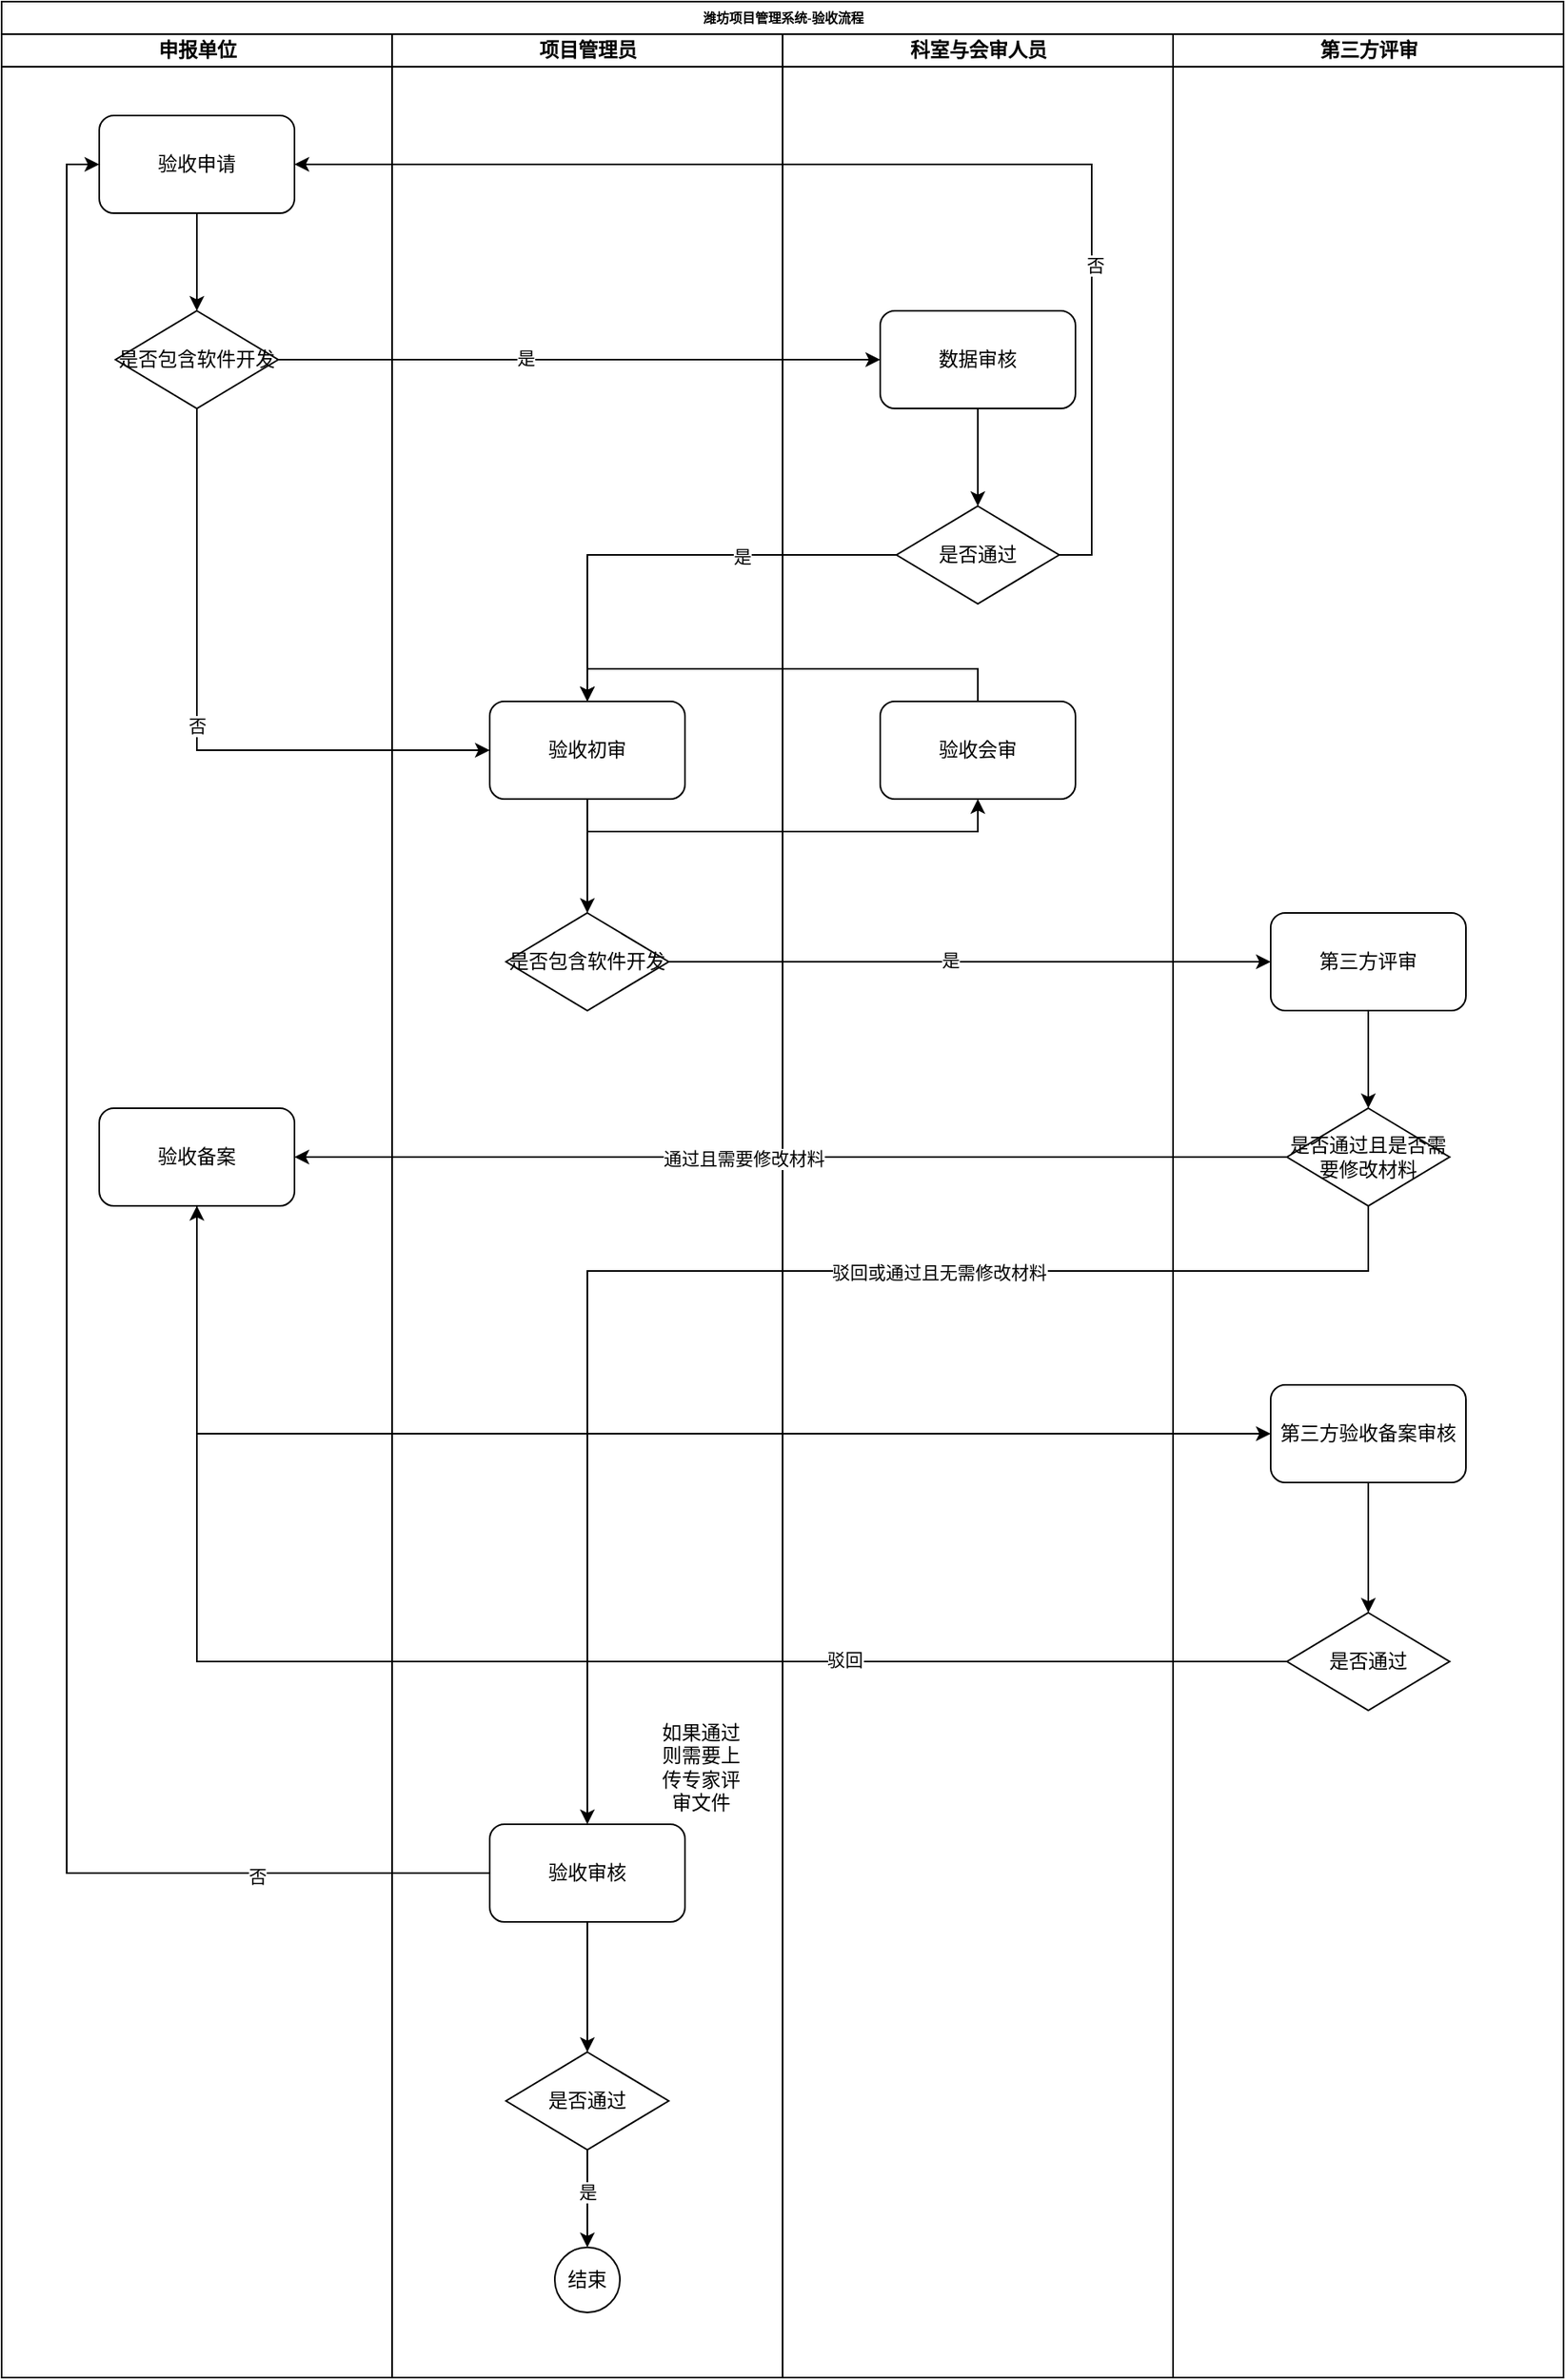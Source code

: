 <mxfile version="21.6.5" type="github">
  <diagram name="Page-1" id="74e2e168-ea6b-b213-b513-2b3c1d86103e">
    <mxGraphModel dx="1221" dy="737" grid="1" gridSize="10" guides="1" tooltips="1" connect="1" arrows="1" fold="1" page="1" pageScale="1" pageWidth="1100" pageHeight="850" background="none" math="0" shadow="0">
      <root>
        <mxCell id="0" />
        <mxCell id="1" parent="0" />
        <mxCell id="77e6c97f196da883-1" value="潍坊项目管理系统-验收流程" style="swimlane;html=1;childLayout=stackLayout;startSize=20;rounded=0;shadow=0;labelBackgroundColor=none;strokeWidth=1;fontFamily=Verdana;fontSize=8;align=center;" parent="1" vertex="1">
          <mxGeometry x="80" y="40" width="960" height="1460" as="geometry" />
        </mxCell>
        <mxCell id="77e6c97f196da883-2" value="申报单位" style="swimlane;html=1;startSize=20;" parent="77e6c97f196da883-1" vertex="1">
          <mxGeometry y="20" width="240" height="1440" as="geometry" />
        </mxCell>
        <mxCell id="iF8CZG6Vxg7Bg4vr-x2V-8" style="edgeStyle=orthogonalEdgeStyle;rounded=0;orthogonalLoop=1;jettySize=auto;html=1;exitX=0.5;exitY=1;exitDx=0;exitDy=0;" edge="1" parent="77e6c97f196da883-2" source="iF8CZG6Vxg7Bg4vr-x2V-4" target="iF8CZG6Vxg7Bg4vr-x2V-5">
          <mxGeometry relative="1" as="geometry" />
        </mxCell>
        <mxCell id="iF8CZG6Vxg7Bg4vr-x2V-4" value="验收申请" style="rounded=1;whiteSpace=wrap;html=1;" vertex="1" parent="77e6c97f196da883-2">
          <mxGeometry x="60" y="50" width="120" height="60" as="geometry" />
        </mxCell>
        <mxCell id="iF8CZG6Vxg7Bg4vr-x2V-5" value="是否包含软件开发" style="rhombus;whiteSpace=wrap;html=1;" vertex="1" parent="77e6c97f196da883-2">
          <mxGeometry x="70" y="170" width="100" height="60" as="geometry" />
        </mxCell>
        <mxCell id="iF8CZG6Vxg7Bg4vr-x2V-33" value="验收备案" style="rounded=1;whiteSpace=wrap;html=1;" vertex="1" parent="77e6c97f196da883-2">
          <mxGeometry x="60" y="660" width="120" height="60" as="geometry" />
        </mxCell>
        <mxCell id="iF8CZG6Vxg7Bg4vr-x2V-1" value="项目管理员" style="swimlane;html=1;startSize=20;" vertex="1" parent="77e6c97f196da883-1">
          <mxGeometry x="240" y="20" width="240" height="1440" as="geometry" />
        </mxCell>
        <mxCell id="iF8CZG6Vxg7Bg4vr-x2V-27" style="edgeStyle=orthogonalEdgeStyle;rounded=0;orthogonalLoop=1;jettySize=auto;html=1;exitX=0.5;exitY=1;exitDx=0;exitDy=0;entryX=0.5;entryY=0;entryDx=0;entryDy=0;" edge="1" parent="iF8CZG6Vxg7Bg4vr-x2V-1" source="iF8CZG6Vxg7Bg4vr-x2V-11" target="iF8CZG6Vxg7Bg4vr-x2V-26">
          <mxGeometry relative="1" as="geometry" />
        </mxCell>
        <mxCell id="iF8CZG6Vxg7Bg4vr-x2V-11" value="验收初审" style="rounded=1;whiteSpace=wrap;html=1;" vertex="1" parent="iF8CZG6Vxg7Bg4vr-x2V-1">
          <mxGeometry x="60" y="410" width="120" height="60" as="geometry" />
        </mxCell>
        <mxCell id="iF8CZG6Vxg7Bg4vr-x2V-26" value="是否包含软件开发" style="rhombus;whiteSpace=wrap;html=1;" vertex="1" parent="iF8CZG6Vxg7Bg4vr-x2V-1">
          <mxGeometry x="70" y="540" width="100" height="60" as="geometry" />
        </mxCell>
        <mxCell id="iF8CZG6Vxg7Bg4vr-x2V-48" style="edgeStyle=orthogonalEdgeStyle;rounded=0;orthogonalLoop=1;jettySize=auto;html=1;exitX=0.5;exitY=1;exitDx=0;exitDy=0;entryX=0.5;entryY=0;entryDx=0;entryDy=0;" edge="1" parent="iF8CZG6Vxg7Bg4vr-x2V-1" source="iF8CZG6Vxg7Bg4vr-x2V-43" target="iF8CZG6Vxg7Bg4vr-x2V-47">
          <mxGeometry relative="1" as="geometry" />
        </mxCell>
        <mxCell id="iF8CZG6Vxg7Bg4vr-x2V-43" value="验收审核" style="rounded=1;whiteSpace=wrap;html=1;" vertex="1" parent="iF8CZG6Vxg7Bg4vr-x2V-1">
          <mxGeometry x="60" y="1100" width="120" height="60" as="geometry" />
        </mxCell>
        <mxCell id="iF8CZG6Vxg7Bg4vr-x2V-51" style="edgeStyle=orthogonalEdgeStyle;rounded=0;orthogonalLoop=1;jettySize=auto;html=1;exitX=0.5;exitY=1;exitDx=0;exitDy=0;entryX=0.5;entryY=0;entryDx=0;entryDy=0;" edge="1" parent="iF8CZG6Vxg7Bg4vr-x2V-1" source="iF8CZG6Vxg7Bg4vr-x2V-47" target="iF8CZG6Vxg7Bg4vr-x2V-50">
          <mxGeometry relative="1" as="geometry" />
        </mxCell>
        <mxCell id="iF8CZG6Vxg7Bg4vr-x2V-52" value="是" style="edgeLabel;html=1;align=center;verticalAlign=middle;resizable=0;points=[];" vertex="1" connectable="0" parent="iF8CZG6Vxg7Bg4vr-x2V-51">
          <mxGeometry x="-0.133" relative="1" as="geometry">
            <mxPoint as="offset" />
          </mxGeometry>
        </mxCell>
        <mxCell id="iF8CZG6Vxg7Bg4vr-x2V-47" value="是否通过" style="rhombus;whiteSpace=wrap;html=1;" vertex="1" parent="iF8CZG6Vxg7Bg4vr-x2V-1">
          <mxGeometry x="70" y="1240" width="100" height="60" as="geometry" />
        </mxCell>
        <mxCell id="iF8CZG6Vxg7Bg4vr-x2V-49" value="如果通过则需要上传专家评审文件" style="text;html=1;strokeColor=none;fillColor=none;align=center;verticalAlign=middle;whiteSpace=wrap;rounded=0;" vertex="1" parent="iF8CZG6Vxg7Bg4vr-x2V-1">
          <mxGeometry x="160" y="1050" width="60" height="30" as="geometry" />
        </mxCell>
        <mxCell id="iF8CZG6Vxg7Bg4vr-x2V-50" value="结束" style="ellipse;whiteSpace=wrap;html=1;aspect=fixed;" vertex="1" parent="iF8CZG6Vxg7Bg4vr-x2V-1">
          <mxGeometry x="100" y="1360" width="40" height="40" as="geometry" />
        </mxCell>
        <mxCell id="iF8CZG6Vxg7Bg4vr-x2V-2" value="科室与会审人员" style="swimlane;html=1;startSize=20;" vertex="1" parent="77e6c97f196da883-1">
          <mxGeometry x="480" y="20" width="240" height="1440" as="geometry" />
        </mxCell>
        <mxCell id="iF8CZG6Vxg7Bg4vr-x2V-12" style="edgeStyle=orthogonalEdgeStyle;rounded=0;orthogonalLoop=1;jettySize=auto;html=1;exitX=0.5;exitY=1;exitDx=0;exitDy=0;" edge="1" parent="iF8CZG6Vxg7Bg4vr-x2V-2" source="iF8CZG6Vxg7Bg4vr-x2V-6" target="iF8CZG6Vxg7Bg4vr-x2V-10">
          <mxGeometry relative="1" as="geometry" />
        </mxCell>
        <mxCell id="iF8CZG6Vxg7Bg4vr-x2V-6" value="数据审核" style="rounded=1;whiteSpace=wrap;html=1;" vertex="1" parent="iF8CZG6Vxg7Bg4vr-x2V-2">
          <mxGeometry x="60" y="170" width="120" height="60" as="geometry" />
        </mxCell>
        <mxCell id="iF8CZG6Vxg7Bg4vr-x2V-10" value="是否通过" style="rhombus;whiteSpace=wrap;html=1;" vertex="1" parent="iF8CZG6Vxg7Bg4vr-x2V-2">
          <mxGeometry x="70" y="290" width="100" height="60" as="geometry" />
        </mxCell>
        <mxCell id="iF8CZG6Vxg7Bg4vr-x2V-22" value="验收会审" style="rounded=1;whiteSpace=wrap;html=1;" vertex="1" parent="iF8CZG6Vxg7Bg4vr-x2V-2">
          <mxGeometry x="60" y="410" width="120" height="60" as="geometry" />
        </mxCell>
        <mxCell id="iF8CZG6Vxg7Bg4vr-x2V-7" style="edgeStyle=orthogonalEdgeStyle;rounded=0;orthogonalLoop=1;jettySize=auto;html=1;exitX=1;exitY=0.5;exitDx=0;exitDy=0;entryX=0;entryY=0.5;entryDx=0;entryDy=0;" edge="1" parent="77e6c97f196da883-1" source="iF8CZG6Vxg7Bg4vr-x2V-5" target="iF8CZG6Vxg7Bg4vr-x2V-6">
          <mxGeometry relative="1" as="geometry" />
        </mxCell>
        <mxCell id="iF8CZG6Vxg7Bg4vr-x2V-9" value="是" style="edgeLabel;html=1;align=center;verticalAlign=middle;resizable=0;points=[];" vertex="1" connectable="0" parent="iF8CZG6Vxg7Bg4vr-x2V-7">
          <mxGeometry x="-0.182" y="1" relative="1" as="geometry">
            <mxPoint as="offset" />
          </mxGeometry>
        </mxCell>
        <mxCell id="iF8CZG6Vxg7Bg4vr-x2V-17" style="edgeStyle=orthogonalEdgeStyle;rounded=0;orthogonalLoop=1;jettySize=auto;html=1;exitX=1;exitY=0.5;exitDx=0;exitDy=0;entryX=1;entryY=0.5;entryDx=0;entryDy=0;" edge="1" parent="77e6c97f196da883-1" source="iF8CZG6Vxg7Bg4vr-x2V-10" target="iF8CZG6Vxg7Bg4vr-x2V-4">
          <mxGeometry relative="1" as="geometry" />
        </mxCell>
        <mxCell id="iF8CZG6Vxg7Bg4vr-x2V-18" value="否" style="edgeLabel;html=1;align=center;verticalAlign=middle;resizable=0;points=[];" vertex="1" connectable="0" parent="iF8CZG6Vxg7Bg4vr-x2V-17">
          <mxGeometry x="-0.472" y="-2" relative="1" as="geometry">
            <mxPoint as="offset" />
          </mxGeometry>
        </mxCell>
        <mxCell id="iF8CZG6Vxg7Bg4vr-x2V-19" value="否" style="edgeStyle=orthogonalEdgeStyle;rounded=0;orthogonalLoop=1;jettySize=auto;html=1;exitX=0.5;exitY=1;exitDx=0;exitDy=0;entryX=0;entryY=0.5;entryDx=0;entryDy=0;" edge="1" parent="77e6c97f196da883-1" source="iF8CZG6Vxg7Bg4vr-x2V-5" target="iF8CZG6Vxg7Bg4vr-x2V-11">
          <mxGeometry relative="1" as="geometry" />
        </mxCell>
        <mxCell id="iF8CZG6Vxg7Bg4vr-x2V-20" style="edgeStyle=orthogonalEdgeStyle;rounded=0;orthogonalLoop=1;jettySize=auto;html=1;" edge="1" parent="77e6c97f196da883-1" source="iF8CZG6Vxg7Bg4vr-x2V-10" target="iF8CZG6Vxg7Bg4vr-x2V-11">
          <mxGeometry relative="1" as="geometry">
            <Array as="points">
              <mxPoint x="360" y="340" />
            </Array>
          </mxGeometry>
        </mxCell>
        <mxCell id="iF8CZG6Vxg7Bg4vr-x2V-21" value="是" style="edgeLabel;html=1;align=center;verticalAlign=middle;resizable=0;points=[];" vertex="1" connectable="0" parent="iF8CZG6Vxg7Bg4vr-x2V-20">
          <mxGeometry x="-0.321" y="1" relative="1" as="geometry">
            <mxPoint as="offset" />
          </mxGeometry>
        </mxCell>
        <mxCell id="iF8CZG6Vxg7Bg4vr-x2V-23" style="edgeStyle=orthogonalEdgeStyle;rounded=0;orthogonalLoop=1;jettySize=auto;html=1;exitX=0.5;exitY=0;exitDx=0;exitDy=0;entryX=0.5;entryY=0;entryDx=0;entryDy=0;" edge="1" parent="77e6c97f196da883-1" source="iF8CZG6Vxg7Bg4vr-x2V-22" target="iF8CZG6Vxg7Bg4vr-x2V-11">
          <mxGeometry relative="1" as="geometry" />
        </mxCell>
        <mxCell id="iF8CZG6Vxg7Bg4vr-x2V-24" style="edgeStyle=orthogonalEdgeStyle;rounded=0;orthogonalLoop=1;jettySize=auto;html=1;exitX=0.5;exitY=1;exitDx=0;exitDy=0;entryX=0.5;entryY=1;entryDx=0;entryDy=0;" edge="1" parent="77e6c97f196da883-1" source="iF8CZG6Vxg7Bg4vr-x2V-11" target="iF8CZG6Vxg7Bg4vr-x2V-22">
          <mxGeometry relative="1" as="geometry" />
        </mxCell>
        <mxCell id="iF8CZG6Vxg7Bg4vr-x2V-28" style="edgeStyle=orthogonalEdgeStyle;rounded=0;orthogonalLoop=1;jettySize=auto;html=1;exitX=1;exitY=0.5;exitDx=0;exitDy=0;" edge="1" parent="77e6c97f196da883-1" source="iF8CZG6Vxg7Bg4vr-x2V-26" target="iF8CZG6Vxg7Bg4vr-x2V-25">
          <mxGeometry relative="1" as="geometry" />
        </mxCell>
        <mxCell id="iF8CZG6Vxg7Bg4vr-x2V-29" value="是" style="edgeLabel;html=1;align=center;verticalAlign=middle;resizable=0;points=[];" vertex="1" connectable="0" parent="iF8CZG6Vxg7Bg4vr-x2V-28">
          <mxGeometry x="-0.067" y="1" relative="1" as="geometry">
            <mxPoint as="offset" />
          </mxGeometry>
        </mxCell>
        <mxCell id="iF8CZG6Vxg7Bg4vr-x2V-3" value="第三方评审" style="swimlane;html=1;startSize=20;" vertex="1" parent="77e6c97f196da883-1">
          <mxGeometry x="720" y="20" width="240" height="1440" as="geometry" />
        </mxCell>
        <mxCell id="iF8CZG6Vxg7Bg4vr-x2V-31" style="edgeStyle=orthogonalEdgeStyle;rounded=0;orthogonalLoop=1;jettySize=auto;html=1;exitX=0.5;exitY=1;exitDx=0;exitDy=0;entryX=0.5;entryY=0;entryDx=0;entryDy=0;" edge="1" parent="iF8CZG6Vxg7Bg4vr-x2V-3" source="iF8CZG6Vxg7Bg4vr-x2V-25" target="iF8CZG6Vxg7Bg4vr-x2V-30">
          <mxGeometry relative="1" as="geometry" />
        </mxCell>
        <mxCell id="iF8CZG6Vxg7Bg4vr-x2V-25" value="第三方评审" style="rounded=1;whiteSpace=wrap;html=1;" vertex="1" parent="iF8CZG6Vxg7Bg4vr-x2V-3">
          <mxGeometry x="60" y="540" width="120" height="60" as="geometry" />
        </mxCell>
        <mxCell id="iF8CZG6Vxg7Bg4vr-x2V-30" value="是否通过且是否需要修改材料" style="rhombus;whiteSpace=wrap;html=1;" vertex="1" parent="iF8CZG6Vxg7Bg4vr-x2V-3">
          <mxGeometry x="70" y="660" width="100" height="60" as="geometry" />
        </mxCell>
        <mxCell id="iF8CZG6Vxg7Bg4vr-x2V-40" style="edgeStyle=orthogonalEdgeStyle;rounded=0;orthogonalLoop=1;jettySize=auto;html=1;exitX=0.5;exitY=1;exitDx=0;exitDy=0;" edge="1" parent="iF8CZG6Vxg7Bg4vr-x2V-3" source="iF8CZG6Vxg7Bg4vr-x2V-35" target="iF8CZG6Vxg7Bg4vr-x2V-39">
          <mxGeometry relative="1" as="geometry" />
        </mxCell>
        <mxCell id="iF8CZG6Vxg7Bg4vr-x2V-35" value="第三方验收备案审核" style="rounded=1;whiteSpace=wrap;html=1;" vertex="1" parent="iF8CZG6Vxg7Bg4vr-x2V-3">
          <mxGeometry x="60" y="830" width="120" height="60" as="geometry" />
        </mxCell>
        <mxCell id="iF8CZG6Vxg7Bg4vr-x2V-39" value="是否通过" style="rhombus;whiteSpace=wrap;html=1;" vertex="1" parent="iF8CZG6Vxg7Bg4vr-x2V-3">
          <mxGeometry x="70" y="970" width="100" height="60" as="geometry" />
        </mxCell>
        <mxCell id="iF8CZG6Vxg7Bg4vr-x2V-34" style="edgeStyle=orthogonalEdgeStyle;rounded=0;orthogonalLoop=1;jettySize=auto;html=1;exitX=0;exitY=0.5;exitDx=0;exitDy=0;" edge="1" parent="77e6c97f196da883-1" source="iF8CZG6Vxg7Bg4vr-x2V-30" target="iF8CZG6Vxg7Bg4vr-x2V-33">
          <mxGeometry relative="1" as="geometry" />
        </mxCell>
        <mxCell id="iF8CZG6Vxg7Bg4vr-x2V-37" value="通过且需要修改材料" style="edgeLabel;html=1;align=center;verticalAlign=middle;resizable=0;points=[];" vertex="1" connectable="0" parent="iF8CZG6Vxg7Bg4vr-x2V-34">
          <mxGeometry x="0.096" y="1" relative="1" as="geometry">
            <mxPoint as="offset" />
          </mxGeometry>
        </mxCell>
        <mxCell id="iF8CZG6Vxg7Bg4vr-x2V-36" style="edgeStyle=orthogonalEdgeStyle;rounded=0;orthogonalLoop=1;jettySize=auto;html=1;exitX=0.5;exitY=1;exitDx=0;exitDy=0;entryX=0;entryY=0.5;entryDx=0;entryDy=0;" edge="1" parent="77e6c97f196da883-1" source="iF8CZG6Vxg7Bg4vr-x2V-33" target="iF8CZG6Vxg7Bg4vr-x2V-35">
          <mxGeometry relative="1" as="geometry" />
        </mxCell>
        <mxCell id="iF8CZG6Vxg7Bg4vr-x2V-41" style="edgeStyle=orthogonalEdgeStyle;rounded=0;orthogonalLoop=1;jettySize=auto;html=1;exitX=0;exitY=0.5;exitDx=0;exitDy=0;" edge="1" parent="77e6c97f196da883-1" source="iF8CZG6Vxg7Bg4vr-x2V-39" target="iF8CZG6Vxg7Bg4vr-x2V-33">
          <mxGeometry relative="1" as="geometry" />
        </mxCell>
        <mxCell id="iF8CZG6Vxg7Bg4vr-x2V-42" value="驳回" style="edgeLabel;html=1;align=center;verticalAlign=middle;resizable=0;points=[];" vertex="1" connectable="0" parent="iF8CZG6Vxg7Bg4vr-x2V-41">
          <mxGeometry x="-0.427" y="-1" relative="1" as="geometry">
            <mxPoint as="offset" />
          </mxGeometry>
        </mxCell>
        <mxCell id="iF8CZG6Vxg7Bg4vr-x2V-44" style="edgeStyle=orthogonalEdgeStyle;rounded=0;orthogonalLoop=1;jettySize=auto;html=1;exitX=0.5;exitY=1;exitDx=0;exitDy=0;entryX=0.5;entryY=0;entryDx=0;entryDy=0;" edge="1" parent="77e6c97f196da883-1" source="iF8CZG6Vxg7Bg4vr-x2V-30" target="iF8CZG6Vxg7Bg4vr-x2V-43">
          <mxGeometry relative="1" as="geometry">
            <Array as="points">
              <mxPoint x="840" y="780" />
              <mxPoint x="360" y="780" />
            </Array>
          </mxGeometry>
        </mxCell>
        <mxCell id="iF8CZG6Vxg7Bg4vr-x2V-46" value="驳回或通过且无需修改材料" style="edgeLabel;html=1;align=center;verticalAlign=middle;resizable=0;points=[];" vertex="1" connectable="0" parent="iF8CZG6Vxg7Bg4vr-x2V-44">
          <mxGeometry x="-0.292" y="1" relative="1" as="geometry">
            <mxPoint as="offset" />
          </mxGeometry>
        </mxCell>
        <mxCell id="iF8CZG6Vxg7Bg4vr-x2V-53" style="edgeStyle=orthogonalEdgeStyle;rounded=0;orthogonalLoop=1;jettySize=auto;html=1;exitX=0;exitY=0.5;exitDx=0;exitDy=0;entryX=0;entryY=0.5;entryDx=0;entryDy=0;" edge="1" parent="77e6c97f196da883-1" source="iF8CZG6Vxg7Bg4vr-x2V-43" target="iF8CZG6Vxg7Bg4vr-x2V-4">
          <mxGeometry relative="1" as="geometry" />
        </mxCell>
        <mxCell id="iF8CZG6Vxg7Bg4vr-x2V-54" value="否" style="edgeLabel;html=1;align=center;verticalAlign=middle;resizable=0;points=[];" vertex="1" connectable="0" parent="iF8CZG6Vxg7Bg4vr-x2V-53">
          <mxGeometry x="-0.784" y="2" relative="1" as="geometry">
            <mxPoint as="offset" />
          </mxGeometry>
        </mxCell>
      </root>
    </mxGraphModel>
  </diagram>
</mxfile>
